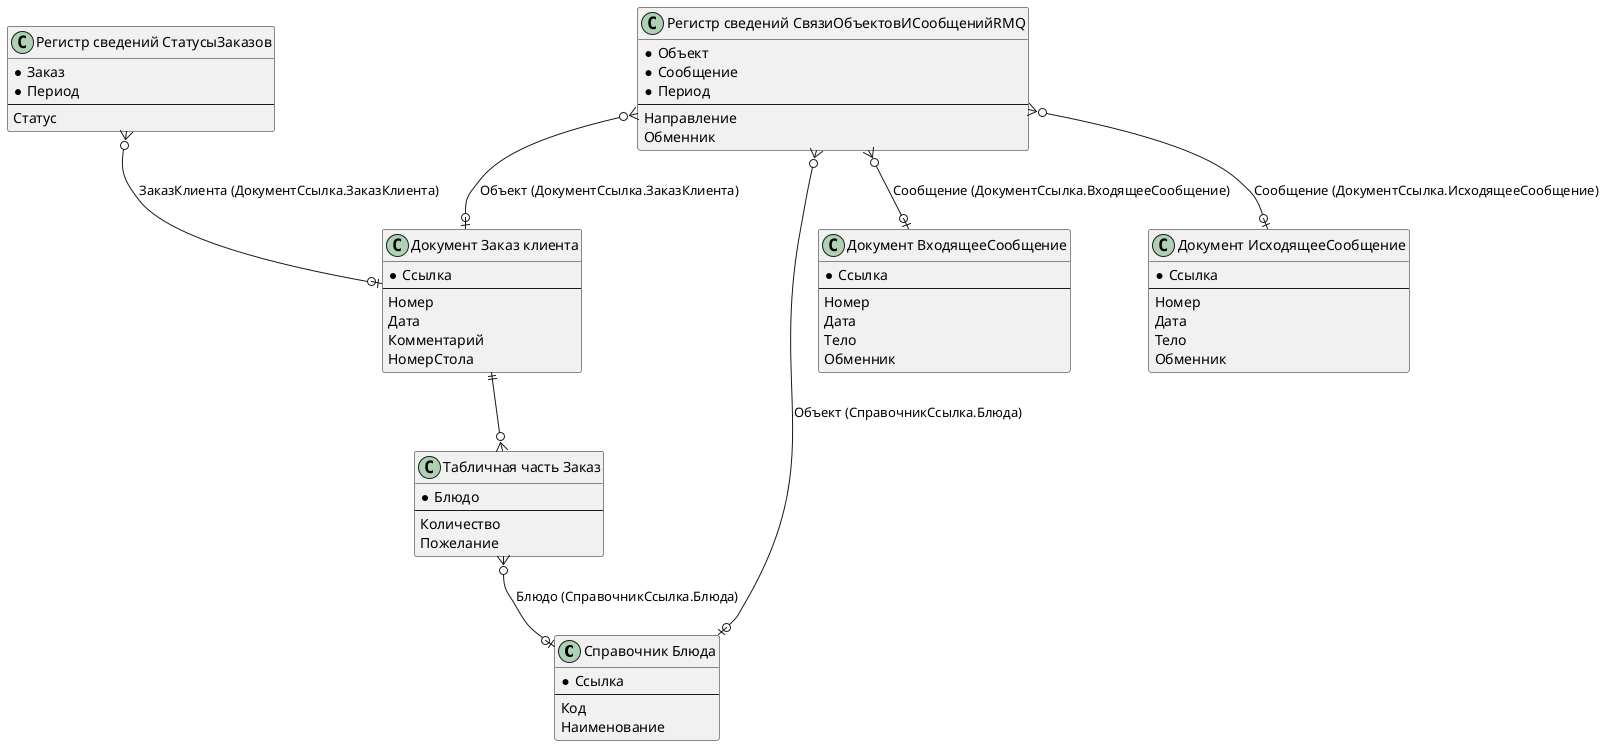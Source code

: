 @startuml
!define RECTANGLE class

RECTANGLE "Справочник Блюда" as Dishes {
  * Ссылка
  --
  Код
  Наименование
}

RECTANGLE "Документ Заказ клиента" as CustomerOrder {
  * Ссылка
  --
  Номер
  Дата
  Комментарий
  НомерСтола
}

RECTANGLE "Табличная часть Заказ" as OrderItems {
  * Блюдо
  --
  Количество
  Пожелание
}

RECTANGLE "Регистр сведений СтатусыЗаказов" as OrderStatuses {
  * Заказ
  * Период
  --
  Статус
}

RECTANGLE "Документ ВходящееСообщение" as IncomingMessage {
  * Ссылка
  --
  Номер
  Дата
  Тело
  Обменник
}

RECTANGLE "Документ ИсходящееСообщение" as OutgoingMessage {
  * Ссылка
  --
  Номер
  Дата
  Тело
  Обменник
}

RECTANGLE "Регистр сведений СвязиОбъектовИСообщенийRMQ" as ObjectMessageLinks {
  * Объект
  * Сообщение
  * Период
  --
  Направление
  Обменник
}

' Связи
CustomerOrder ||--o{ OrderItems
OrderItems }o--o| Dishes : "Блюдо (СправочникСсылка.Блюда)"

OrderStatuses }o--o| CustomerOrder : "ЗаказКлиента (ДокументСсылка.ЗаказКлиента)"

ObjectMessageLinks }o--o| Dishes : "Объект (СправочникСсылка.Блюда)"
ObjectMessageLinks }o--o| CustomerOrder : "Объект (ДокументСсылка.ЗаказКлиента)"
ObjectMessageLinks }o--o| IncomingMessage : "Сообщение (ДокументСсылка.ВходящееСообщение)"
ObjectMessageLinks }o--o| OutgoingMessage : "Сообщение (ДокументСсылка.ИсходящееСообщение)"

@enduml